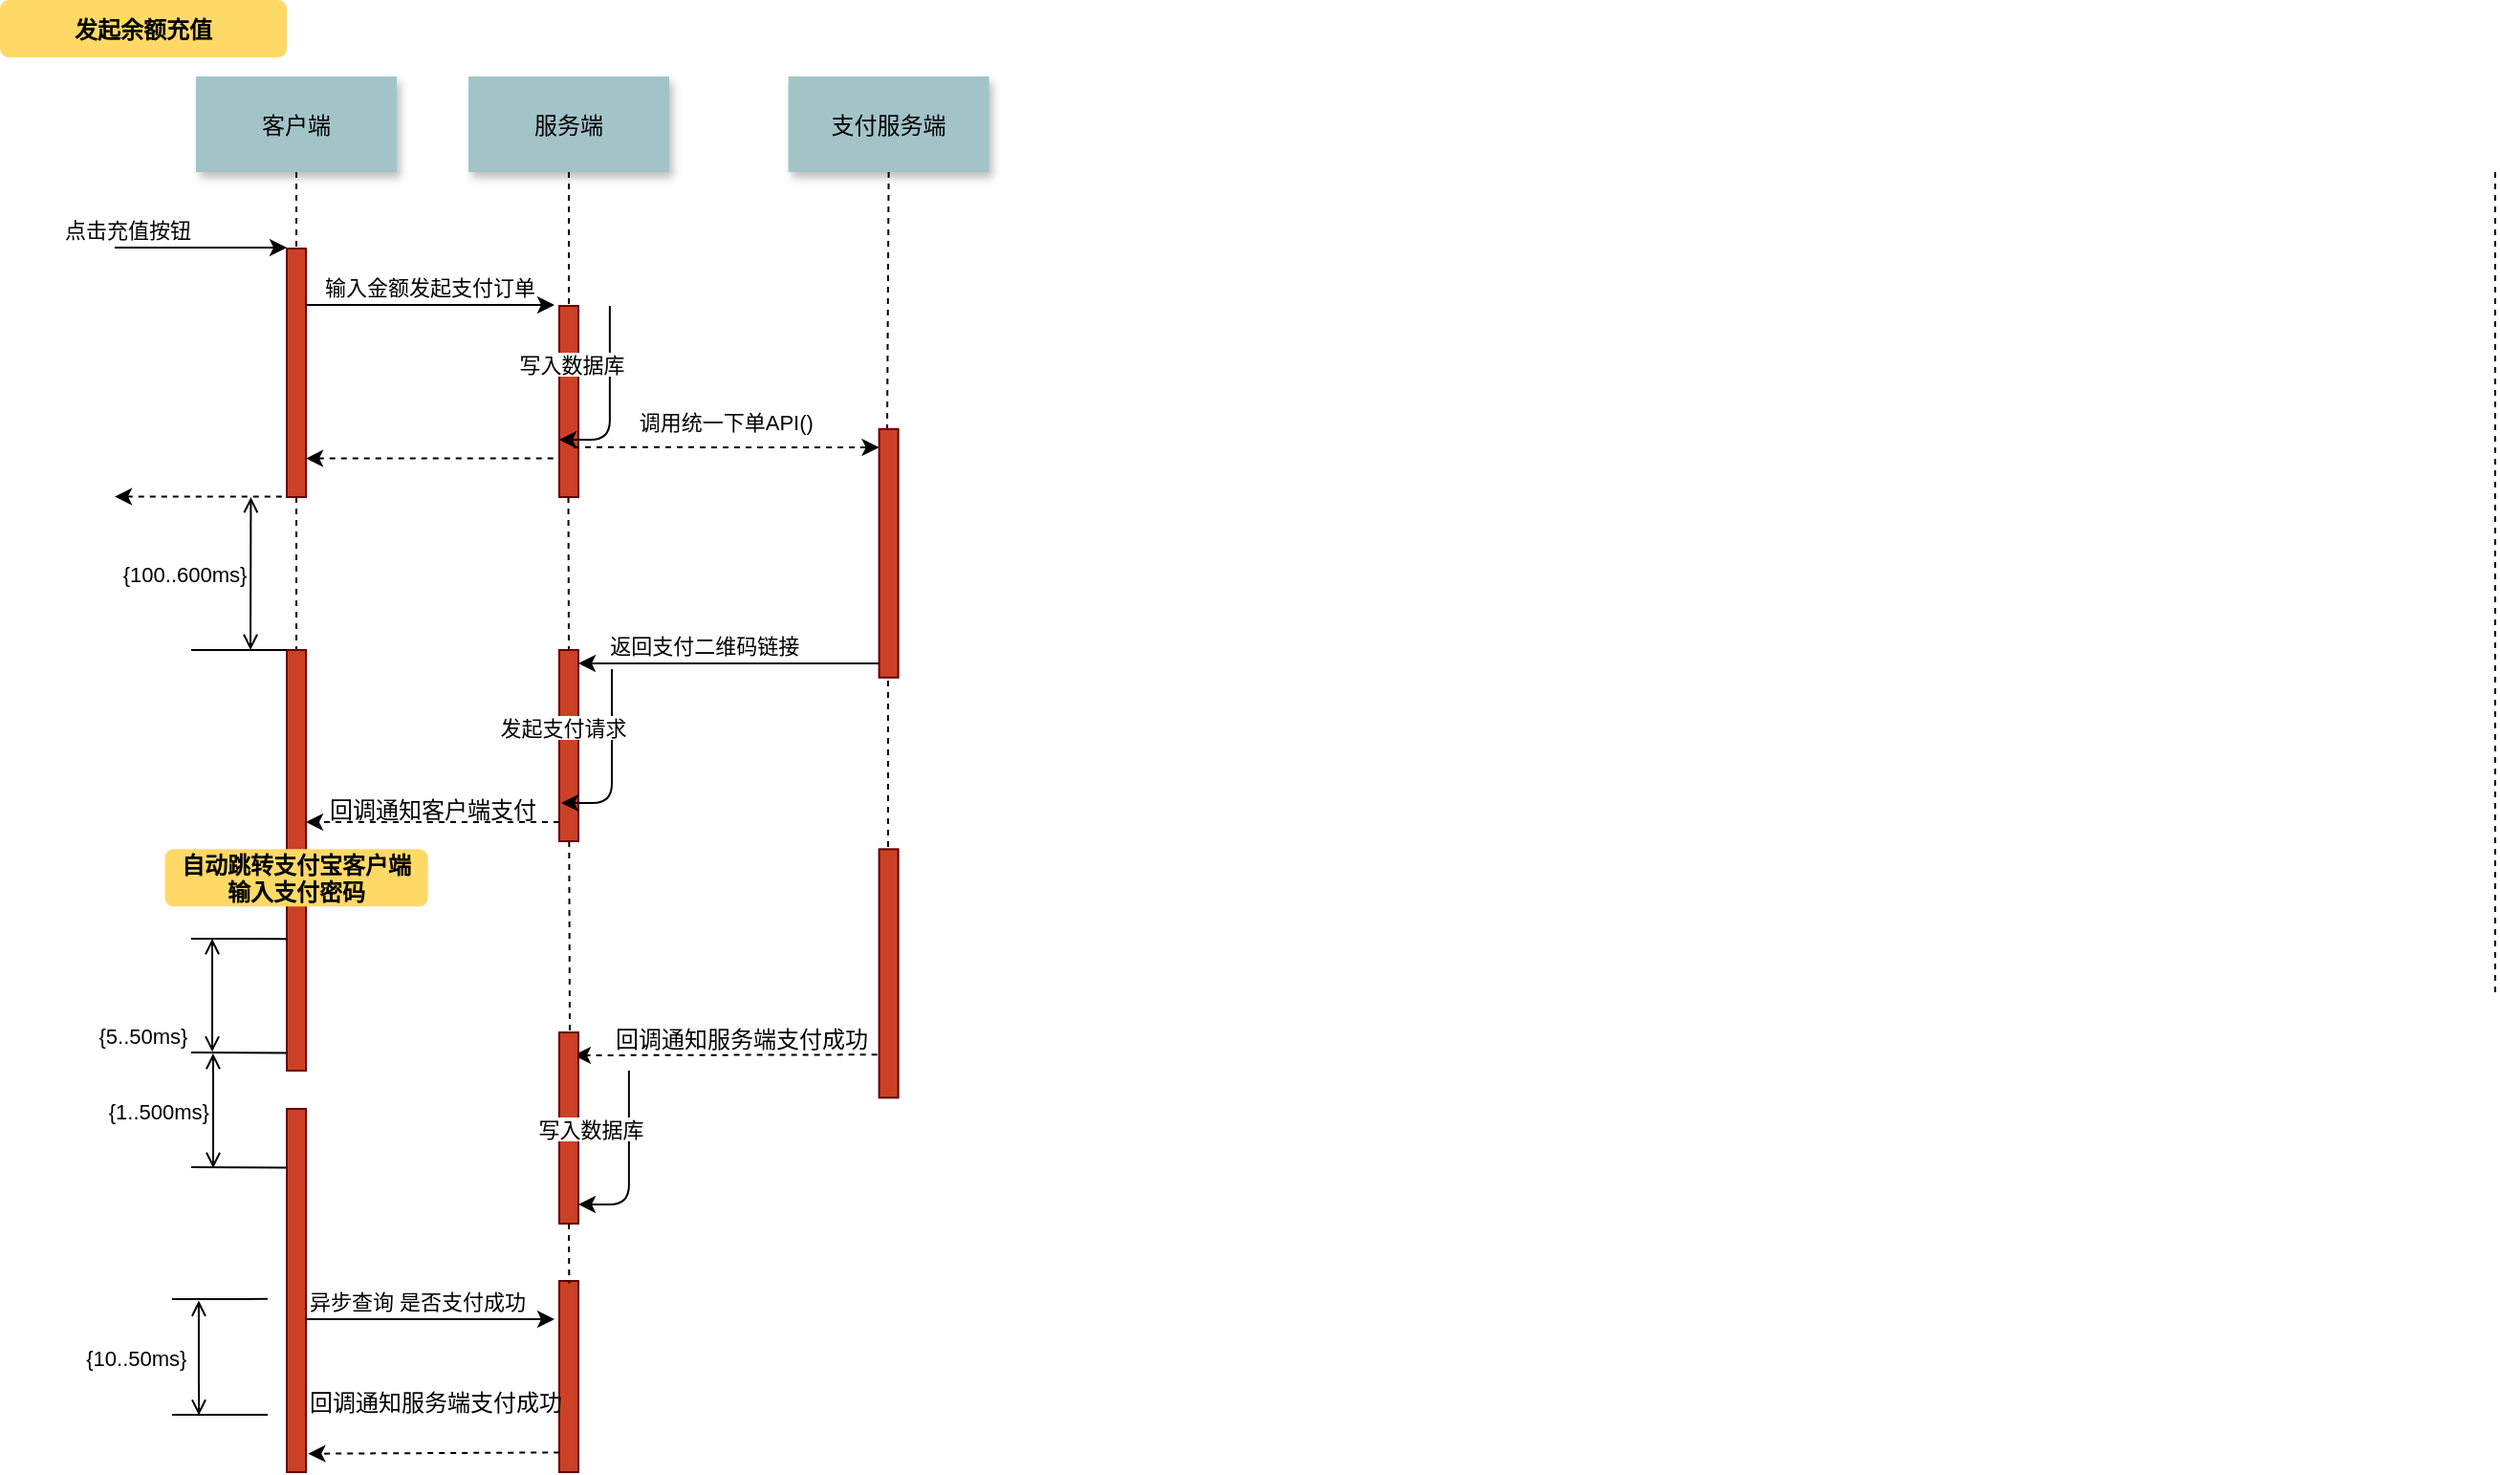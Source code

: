<mxfile version="14.4.7" type="github">
  <diagram name="Page-1" id="9361dd3d-8414-5efd-6122-117bd74ce7a7">
    <mxGraphModel dx="1395" dy="902" grid="1" gridSize="10" guides="1" tooltips="1" connect="1" arrows="1" fold="1" page="0" pageScale="1.5" pageWidth="826" pageHeight="1169" background="#ffffff" math="0" shadow="0">
      <root>
        <mxCell id="0" />
        <mxCell id="1" parent="0" />
        <mxCell id="zW0qlNNWuYscp80eeql9-92" value="" style="edgeStyle=none;endArrow=none;dashed=1" edge="1" parent="1">
          <mxGeometry x="543.511" y="369.697" width="100" height="100" as="geometry">
            <mxPoint x="514.44" y="310" as="sourcePoint" />
            <mxPoint x="514.44" y="494.167" as="targetPoint" />
          </mxGeometry>
        </mxCell>
        <mxCell id="2" value="" style="fillColor=#CC4125;strokeColor=#660000" parent="1" vertex="1">
          <mxGeometry x="200" y="150" width="10" height="130" as="geometry" />
        </mxCell>
        <mxCell id="3" value="点击充值按钮 " style="edgeStyle=none;verticalLabelPosition=top;verticalAlign=bottom;labelPosition=left;align=right" parent="1" edge="1">
          <mxGeometry x="110" y="49.5" width="100" height="100" as="geometry">
            <mxPoint x="110" y="149.5" as="sourcePoint" />
            <mxPoint x="200" y="149.5" as="targetPoint" />
          </mxGeometry>
        </mxCell>
        <mxCell id="4" value="客户端" style="shadow=1;fillColor=#A2C4C9;strokeColor=none" parent="1" vertex="1">
          <mxGeometry x="152.5" y="60" width="105" height="50" as="geometry" />
        </mxCell>
        <mxCell id="6" value="" style="fillColor=#CC4125;strokeColor=#660000" parent="1" vertex="1">
          <mxGeometry x="342.5" y="180" width="10" height="100" as="geometry" />
        </mxCell>
        <mxCell id="7" value="服务端" style="shadow=1;fillColor=#A2C4C9;strokeColor=none" parent="1" vertex="1">
          <mxGeometry x="295" y="60" width="105" height="50" as="geometry" />
        </mxCell>
        <mxCell id="8" value="" style="edgeStyle=none;endArrow=none;dashed=1" parent="1" source="7" target="6" edge="1">
          <mxGeometry x="272.335" y="165" width="100" height="100" as="geometry">
            <mxPoint x="347.259" y="110" as="sourcePoint" />
            <mxPoint x="347.576" y="165" as="targetPoint" />
          </mxGeometry>
        </mxCell>
        <mxCell id="9" value="输入金额发起支付订单" style="edgeStyle=none;verticalLabelPosition=top;verticalAlign=bottom" parent="1" edge="1">
          <mxGeometry x="220" y="92" width="100" height="100" as="geometry">
            <mxPoint x="210" y="179.5" as="sourcePoint" />
            <mxPoint x="340" y="179.5" as="targetPoint" />
          </mxGeometry>
        </mxCell>
        <mxCell id="11" value="" style="edgeStyle=none;verticalLabelPosition=top;verticalAlign=bottom;endArrow=none;startArrow=classic;dashed=1" parent="1" edge="1">
          <mxGeometry x="220" y="172.259" width="100" height="100" as="geometry">
            <mxPoint x="210" y="259.759" as="sourcePoint" />
            <mxPoint x="340" y="259.759" as="targetPoint" />
          </mxGeometry>
        </mxCell>
        <mxCell id="12" value="" style="edgeStyle=none;verticalLabelPosition=top;verticalAlign=bottom;labelPosition=left;align=right;endArrow=none;startArrow=classic;dashed=1" parent="1" edge="1">
          <mxGeometry x="110" y="179.759" width="100" height="100" as="geometry">
            <mxPoint x="110" y="279.759" as="sourcePoint" />
            <mxPoint x="200" y="279.759" as="targetPoint" />
          </mxGeometry>
        </mxCell>
        <mxCell id="13" value="调用统一下单API()" style="edgeStyle=none;verticalLabelPosition=top;verticalAlign=bottom;dashed=1;exitX=0.75;exitY=0.739;exitDx=0;exitDy=0;exitPerimeter=0;" parent="1" edge="1" source="6">
          <mxGeometry width="100" height="100" as="geometry">
            <mxPoint x="399.78" y="253.996" as="sourcePoint" />
            <mxPoint x="509.78" y="253.996" as="targetPoint" />
            <mxPoint y="-4" as="offset" />
          </mxGeometry>
        </mxCell>
        <mxCell id="15" value="支付服务端" style="shadow=1;fillColor=#A2C4C9;strokeColor=none" parent="1" vertex="1">
          <mxGeometry x="462.284" y="60.0" width="105" height="50" as="geometry" />
        </mxCell>
        <mxCell id="17" value="" style="fillColor=#CC4125;strokeColor=#660000" parent="1" vertex="1">
          <mxGeometry x="509.784" y="244.394" width="10" height="130" as="geometry" />
        </mxCell>
        <mxCell id="33" value="" style="edgeStyle=elbowEdgeStyle;elbow=horizontal;endArrow=none;dashed=1" parent="1" source="4" target="2" edge="1">
          <mxGeometry x="230.0" y="310" width="100" height="100" as="geometry">
            <mxPoint x="230.0" y="410" as="sourcePoint" />
            <mxPoint x="330" y="310" as="targetPoint" />
          </mxGeometry>
        </mxCell>
        <mxCell id="42" value="" style="fillColor=#CC4125;strokeColor=#660000" parent="1" vertex="1">
          <mxGeometry x="200" y="360" width="10" height="220" as="geometry" />
        </mxCell>
        <mxCell id="43" value="返回支付二维码链接" style="edgeStyle=elbowEdgeStyle;elbow=vertical;dashed=0;verticalLabelPosition=top;verticalAlign=bottom;align=right" parent="1" source="17" target="zW0qlNNWuYscp80eeql9-96" edge="1">
          <mxGeometry width="100" height="100" as="geometry">
            <mxPoint x="500" y="310" as="sourcePoint" />
            <mxPoint x="360" y="367" as="targetPoint" />
            <Array as="points" />
            <mxPoint x="39" as="offset" />
          </mxGeometry>
        </mxCell>
        <mxCell id="44" value="" style="edgeStyle=none;dashed=1;endArrow=none" parent="1" source="2" target="42" edge="1">
          <mxGeometry x="50" y="300" width="100" height="100" as="geometry">
            <mxPoint x="50" y="400" as="sourcePoint" />
            <mxPoint x="150" y="300" as="targetPoint" />
          </mxGeometry>
        </mxCell>
        <mxCell id="46" value="" style="edgeStyle=elbowEdgeStyle;elbow=vertical;endArrow=none" parent="1" source="42" edge="1">
          <mxGeometry x="60" y="310" width="100" height="100" as="geometry">
            <mxPoint x="60" y="410" as="sourcePoint" />
            <mxPoint x="150" y="360" as="targetPoint" />
          </mxGeometry>
        </mxCell>
        <mxCell id="47" value="{100..600ms}" style="edgeStyle=elbowEdgeStyle;elbow=horizontal;startArrow=open;endArrow=open;labelPosition=left;align=right" parent="1" edge="1">
          <mxGeometry x="61.206" y="290" width="100" height="100" as="geometry">
            <mxPoint x="181.206" y="280" as="sourcePoint" />
            <mxPoint x="181.206" y="360" as="targetPoint" />
          </mxGeometry>
        </mxCell>
        <mxCell id="54" value="" style="edgeStyle=elbowEdgeStyle;elbow=vertical;dashed=1;verticalLabelPosition=bottom;verticalAlign=top;exitX=-0.098;exitY=0.596;exitDx=0;exitDy=0;exitPerimeter=0;" parent="1" edge="1">
          <mxGeometry x="530" y="579.078" width="100" height="100" as="geometry">
            <mxPoint x="508.804" y="571.644" as="sourcePoint" />
            <mxPoint x="350" y="572" as="targetPoint" />
            <Array as="points">
              <mxPoint x="400" y="572" />
              <mxPoint x="510" y="572" />
            </Array>
          </mxGeometry>
        </mxCell>
        <mxCell id="65" value="" style="edgeStyle=none;endArrow=none;dashed=1" parent="1" edge="1">
          <mxGeometry x="1174.071" y="210" width="100" height="100" as="geometry">
            <mxPoint x="1355" y="110" as="sourcePoint" />
            <mxPoint x="1355" y="540.0" as="targetPoint" />
          </mxGeometry>
        </mxCell>
        <mxCell id="66" value="" style="fillColor=#CC4125;strokeColor=#660000" parent="1" vertex="1">
          <mxGeometry x="200" y="600" width="10" height="190" as="geometry" />
        </mxCell>
        <mxCell id="71" value="发起余额充值" style="rounded=1;fontStyle=1;fillColor=#FFD966;strokeColor=none" parent="1" vertex="1">
          <mxGeometry x="50" y="20" width="150" height="30" as="geometry" />
        </mxCell>
        <mxCell id="72" value="自动跳转支付宝客户端&#xa;输入支付密码" style="rounded=1;fontStyle=1;fillColor=#FFD966;strokeColor=none" parent="1" vertex="1">
          <mxGeometry x="136.25" y="464.16" width="137.5" height="30" as="geometry" />
        </mxCell>
        <mxCell id="82" value="" style="edgeStyle=elbowEdgeStyle;elbow=vertical;endArrow=none" parent="1" edge="1">
          <mxGeometry x="60.0" y="461.091" width="100" height="100" as="geometry">
            <mxPoint x="200" y="511.091" as="sourcePoint" />
            <mxPoint x="150.0" y="511.091" as="targetPoint" />
          </mxGeometry>
        </mxCell>
        <mxCell id="83" value="" style="edgeStyle=elbowEdgeStyle;elbow=vertical;endArrow=none" parent="1" edge="1">
          <mxGeometry x="60" y="520.711" width="100" height="100" as="geometry">
            <mxPoint x="200.0" y="570.711" as="sourcePoint" />
            <mxPoint x="150" y="570.711" as="targetPoint" />
          </mxGeometry>
        </mxCell>
        <mxCell id="84" value="" style="edgeStyle=elbowEdgeStyle;elbow=vertical;endArrow=none" parent="1" edge="1">
          <mxGeometry x="60.0" y="580.711" width="100" height="100" as="geometry">
            <mxPoint x="200" y="630.711" as="sourcePoint" />
            <mxPoint x="150.0" y="630.711" as="targetPoint" />
          </mxGeometry>
        </mxCell>
        <mxCell id="85" value="" style="edgeStyle=elbowEdgeStyle;elbow=vertical;endArrow=none" parent="1" edge="1">
          <mxGeometry x="50.0" y="649.433" width="100" height="100" as="geometry">
            <mxPoint x="190.0" y="699.433" as="sourcePoint" />
            <mxPoint x="140" y="699.433" as="targetPoint" />
          </mxGeometry>
        </mxCell>
        <mxCell id="86" value="" style="edgeStyle=elbowEdgeStyle;elbow=vertical;endArrow=none" parent="1" edge="1">
          <mxGeometry x="50.0" y="709.988" width="100" height="100" as="geometry">
            <mxPoint x="190.0" y="759.988" as="sourcePoint" />
            <mxPoint x="140.0" y="759.988" as="targetPoint" />
          </mxGeometry>
        </mxCell>
        <mxCell id="87" value="{5..50ms}" style="edgeStyle=elbowEdgeStyle;elbow=horizontal;startArrow=open;endArrow=open;labelPosition=left;align=right" parent="1" edge="1">
          <mxGeometry y="21" width="100" height="100" as="geometry">
            <mxPoint x="161" y="511" as="sourcePoint" />
            <mxPoint x="161.447" y="570.167" as="targetPoint" />
            <mxPoint x="-11" y="21" as="offset" />
          </mxGeometry>
        </mxCell>
        <mxCell id="88" value="{1..500ms}" style="edgeStyle=elbowEdgeStyle;elbow=horizontal;startArrow=open;endArrow=open;labelPosition=left;align=right" parent="1" edge="1">
          <mxGeometry x="42.894" y="581" width="100" height="100" as="geometry">
            <mxPoint x="161.447" y="571" as="sourcePoint" />
            <mxPoint x="161.447" y="631" as="targetPoint" />
          </mxGeometry>
        </mxCell>
        <mxCell id="89" value="{10..50ms}" style="edgeStyle=elbowEdgeStyle;elbow=horizontal;startArrow=open;endArrow=open;labelPosition=left;align=right" parent="1" edge="1">
          <mxGeometry width="100" height="100" as="geometry">
            <mxPoint x="153.947" y="700.278" as="sourcePoint" />
            <mxPoint x="153.947" y="760.278" as="targetPoint" />
            <mxPoint x="-4.236" y="-0.278" as="offset" />
          </mxGeometry>
        </mxCell>
        <mxCell id="zW0qlNNWuYscp80eeql9-90" value="" style="edgeStyle=none;endArrow=none;dashed=1;exitX=0.5;exitY=1;exitDx=0;exitDy=0;" edge="1" parent="1" source="15">
          <mxGeometry x="440.755" y="165.39" width="100" height="100" as="geometry">
            <mxPoint x="514" y="120" as="sourcePoint" />
            <mxPoint x="514" y="244" as="targetPoint" />
          </mxGeometry>
        </mxCell>
        <mxCell id="zW0qlNNWuYscp80eeql9-91" value="" style="fillColor=#CC4125;strokeColor=#660000" vertex="1" parent="1">
          <mxGeometry x="509.784" y="464.164" width="10" height="130" as="geometry" />
        </mxCell>
        <mxCell id="zW0qlNNWuYscp80eeql9-93" value="" style="fillColor=#CC4125;strokeColor=#660000" vertex="1" parent="1">
          <mxGeometry x="342.5" y="560" width="10" height="100" as="geometry" />
        </mxCell>
        <mxCell id="zW0qlNNWuYscp80eeql9-95" value="" style="edgeStyle=none;endArrow=none;dashed=1;verticalAlign=bottom;" edge="1" parent="1" source="zW0qlNNWuYscp80eeql9-96">
          <mxGeometry x="376.331" y="339.697" width="100" height="100" as="geometry">
            <mxPoint x="347.26" y="280" as="sourcePoint" />
            <mxPoint x="348" y="560" as="targetPoint" />
          </mxGeometry>
        </mxCell>
        <mxCell id="zW0qlNNWuYscp80eeql9-96" value="" style="fillColor=#CC4125;strokeColor=#660000" vertex="1" parent="1">
          <mxGeometry x="342.5" y="360" width="10" height="100" as="geometry" />
        </mxCell>
        <mxCell id="zW0qlNNWuYscp80eeql9-97" value="" style="edgeStyle=none;endArrow=none;dashed=1;entryX=0.5;entryY=0;entryDx=0;entryDy=0;" edge="1" parent="1" target="zW0qlNNWuYscp80eeql9-96">
          <mxGeometry x="376.331" y="339.697" width="100" height="100" as="geometry">
            <mxPoint x="347.26" y="280" as="sourcePoint" />
            <mxPoint x="347.5" y="560" as="targetPoint" />
          </mxGeometry>
        </mxCell>
        <mxCell id="zW0qlNNWuYscp80eeql9-98" value="发起支付请求" style="edgeStyle=elbowEdgeStyle;elbow=vertical;dashed=0;verticalLabelPosition=top;verticalAlign=bottom;align=right;entryX=0.106;entryY=0.797;entryDx=0;entryDy=0;entryPerimeter=0;" edge="1" parent="1" target="zW0qlNNWuYscp80eeql9-96">
          <mxGeometry width="100" height="100" as="geometry">
            <mxPoint x="370" y="370" as="sourcePoint" />
            <mxPoint x="360" y="440" as="targetPoint" />
            <Array as="points">
              <mxPoint x="350" y="440" />
              <mxPoint x="300" y="407" />
            </Array>
            <mxPoint x="23" y="5" as="offset" />
          </mxGeometry>
        </mxCell>
        <mxCell id="zW0qlNNWuYscp80eeql9-99" value="" style="edgeStyle=elbowEdgeStyle;elbow=vertical;dashed=1;verticalLabelPosition=bottom;verticalAlign=top;exitX=-0.003;exitY=0.9;exitDx=0;exitDy=0;exitPerimeter=0;" edge="1" parent="1" source="zW0qlNNWuYscp80eeql9-96">
          <mxGeometry x="390" y="457.438" width="100" height="100" as="geometry">
            <mxPoint x="368.804" y="450.004" as="sourcePoint" />
            <mxPoint x="210" y="450.36" as="targetPoint" />
            <Array as="points" />
          </mxGeometry>
        </mxCell>
        <mxCell id="zW0qlNNWuYscp80eeql9-100" value="回调通知客户端支付" style="text;align=left" vertex="1" parent="1">
          <mxGeometry x="220.56" y="430" width="89.44" height="26" as="geometry" />
        </mxCell>
        <mxCell id="zW0qlNNWuYscp80eeql9-101" value="回调通知服务端支付成功" style="text;align=left" vertex="1" parent="1">
          <mxGeometry x="370" y="550" width="89.44" height="26" as="geometry" />
        </mxCell>
        <mxCell id="zW0qlNNWuYscp80eeql9-102" value="写入数据库" style="edgeStyle=elbowEdgeStyle;elbow=vertical;dashed=0;verticalLabelPosition=top;verticalAlign=bottom;align=right;entryX=0.106;entryY=0.797;entryDx=0;entryDy=0;entryPerimeter=0;" edge="1" parent="1">
          <mxGeometry x="-1.06" y="-190" width="100" height="100" as="geometry">
            <mxPoint x="368.94" y="180" as="sourcePoint" />
            <mxPoint x="342.5" y="249.7" as="targetPoint" />
            <Array as="points">
              <mxPoint x="348.94" y="250" />
              <mxPoint x="298.94" y="217" />
            </Array>
            <mxPoint x="23" y="5" as="offset" />
          </mxGeometry>
        </mxCell>
        <mxCell id="zW0qlNNWuYscp80eeql9-103" value="写入数据库" style="edgeStyle=elbowEdgeStyle;elbow=vertical;dashed=0;verticalLabelPosition=top;verticalAlign=bottom;align=right;entryX=0.106;entryY=0.797;entryDx=0;entryDy=0;entryPerimeter=0;" edge="1" parent="1">
          <mxGeometry x="8.94" y="210" width="100" height="100" as="geometry">
            <mxPoint x="378.94" y="580" as="sourcePoint" />
            <mxPoint x="352.5" y="649.7" as="targetPoint" />
            <Array as="points">
              <mxPoint x="358.94" y="650" />
              <mxPoint x="308.94" y="617" />
            </Array>
            <mxPoint x="23" y="5" as="offset" />
          </mxGeometry>
        </mxCell>
        <mxCell id="zW0qlNNWuYscp80eeql9-104" value="异步查询 是否支付成功 " style="edgeStyle=none;verticalLabelPosition=top;verticalAlign=bottom" edge="1" parent="1">
          <mxGeometry width="100" height="100" as="geometry">
            <mxPoint x="210" y="710" as="sourcePoint" />
            <mxPoint x="340" y="710" as="targetPoint" />
            <mxPoint x="-5" as="offset" />
          </mxGeometry>
        </mxCell>
        <mxCell id="zW0qlNNWuYscp80eeql9-105" value="" style="fillColor=#CC4125;strokeColor=#660000" vertex="1" parent="1">
          <mxGeometry x="342.5" y="690" width="10" height="100" as="geometry" />
        </mxCell>
        <mxCell id="zW0qlNNWuYscp80eeql9-106" value="回调通知服务端支付成功" style="text;align=left" vertex="1" parent="1">
          <mxGeometry x="210" y="740" width="89.44" height="26" as="geometry" />
        </mxCell>
        <mxCell id="zW0qlNNWuYscp80eeql9-107" value="" style="edgeStyle=elbowEdgeStyle;elbow=vertical;dashed=1;verticalLabelPosition=bottom;verticalAlign=top;exitX=0.01;exitY=0.897;exitDx=0;exitDy=0;exitPerimeter=0;" edge="1" parent="1" source="zW0qlNNWuYscp80eeql9-105">
          <mxGeometry x="391.2" y="787.438" width="100" height="100" as="geometry">
            <mxPoint x="340" y="780" as="sourcePoint" />
            <mxPoint x="211.2" y="780.36" as="targetPoint" />
            <Array as="points">
              <mxPoint x="261.2" y="780.36" />
              <mxPoint x="371.2" y="780.36" />
            </Array>
          </mxGeometry>
        </mxCell>
        <mxCell id="zW0qlNNWuYscp80eeql9-108" value="" style="edgeStyle=none;endArrow=none;dashed=1;verticalAlign=bottom;entryX=0.519;entryY=0.012;entryDx=0;entryDy=0;entryPerimeter=0;exitX=0.5;exitY=1;exitDx=0;exitDy=0;" edge="1" parent="1" source="zW0qlNNWuYscp80eeql9-93" target="zW0qlNNWuYscp80eeql9-105">
          <mxGeometry x="375.931" y="499.697" width="100" height="100" as="geometry">
            <mxPoint x="348" y="660" as="sourcePoint" />
            <mxPoint x="348" y="680" as="targetPoint" />
          </mxGeometry>
        </mxCell>
      </root>
    </mxGraphModel>
  </diagram>
</mxfile>
